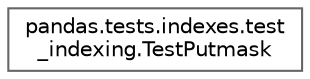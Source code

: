 digraph "Graphical Class Hierarchy"
{
 // LATEX_PDF_SIZE
  bgcolor="transparent";
  edge [fontname=Helvetica,fontsize=10,labelfontname=Helvetica,labelfontsize=10];
  node [fontname=Helvetica,fontsize=10,shape=box,height=0.2,width=0.4];
  rankdir="LR";
  Node0 [id="Node000000",label="pandas.tests.indexes.test\l_indexing.TestPutmask",height=0.2,width=0.4,color="grey40", fillcolor="white", style="filled",URL="$d1/d46/classpandas_1_1tests_1_1indexes_1_1test__indexing_1_1TestPutmask.html",tooltip=" "];
}
